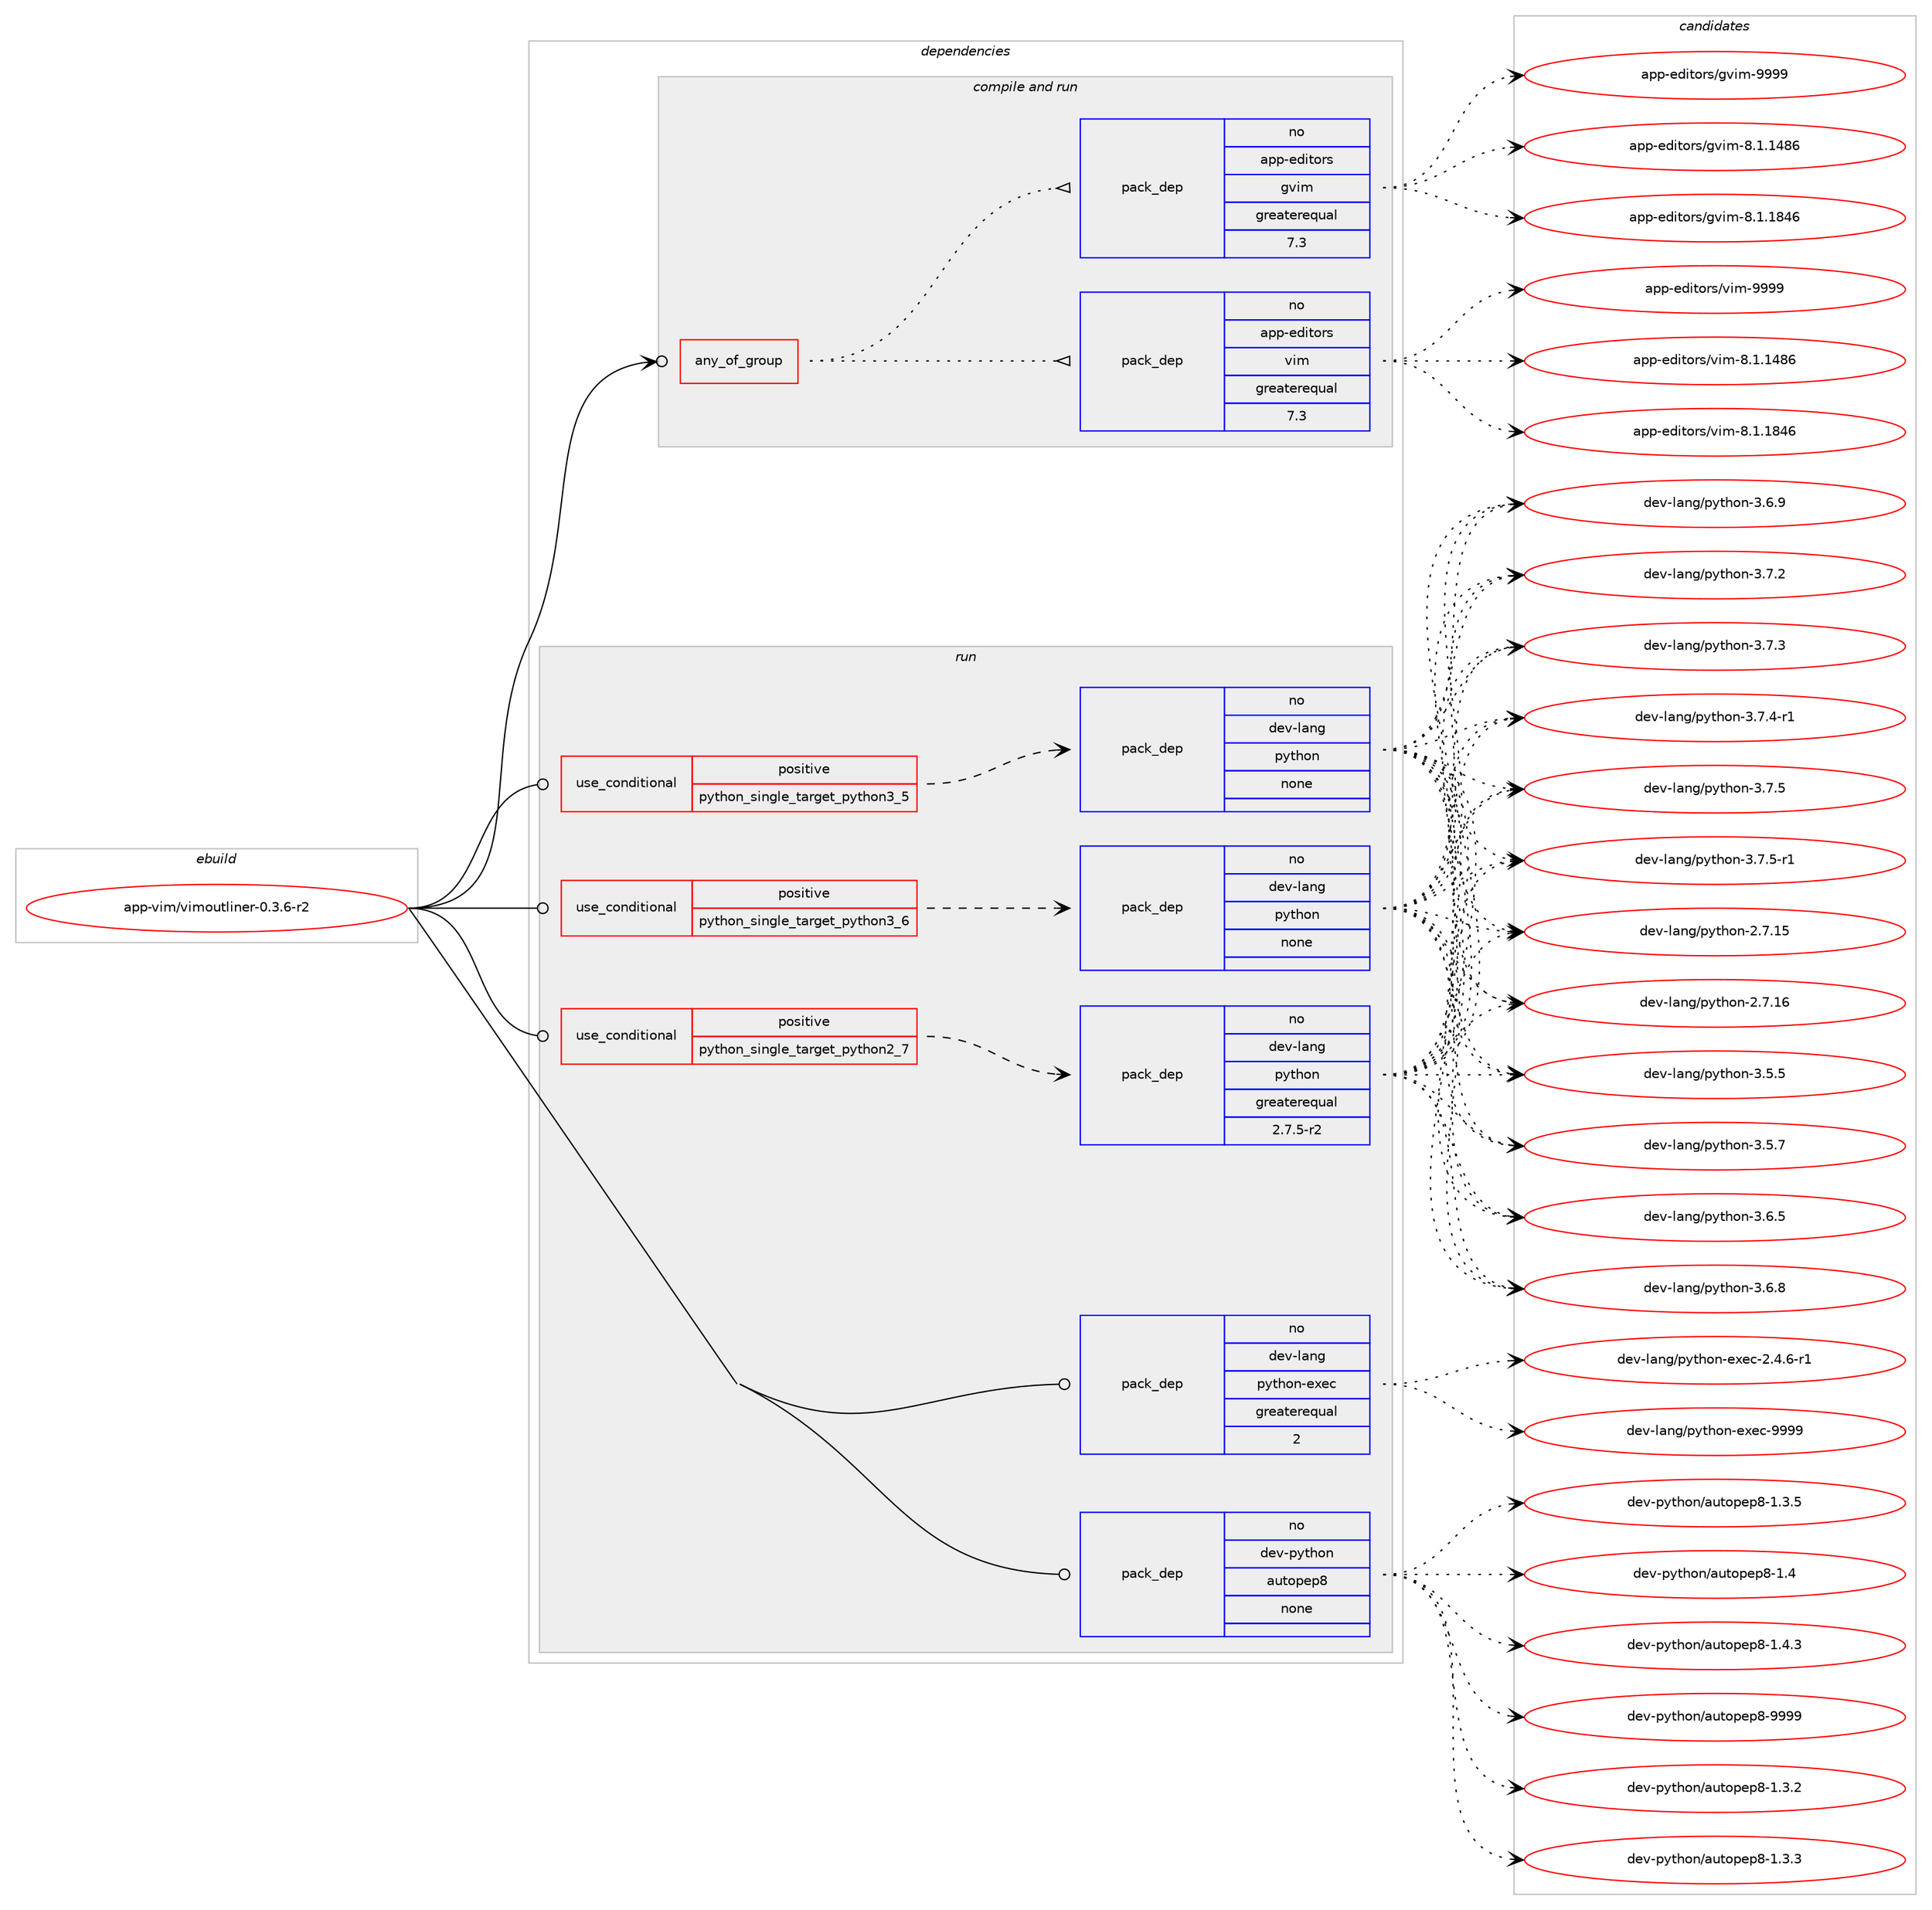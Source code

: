 digraph prolog {

# *************
# Graph options
# *************

newrank=true;
concentrate=true;
compound=true;
graph [rankdir=LR,fontname=Helvetica,fontsize=10,ranksep=1.5];#, ranksep=2.5, nodesep=0.2];
edge  [arrowhead=vee];
node  [fontname=Helvetica,fontsize=10];

# **********
# The ebuild
# **********

subgraph cluster_leftcol {
color=gray;
rank=same;
label=<<i>ebuild</i>>;
id [label="app-vim/vimoutliner-0.3.6-r2", color=red, width=4, href="../app-vim/vimoutliner-0.3.6-r2.svg"];
}

# ****************
# The dependencies
# ****************

subgraph cluster_midcol {
color=gray;
label=<<i>dependencies</i>>;
subgraph cluster_compile {
fillcolor="#eeeeee";
style=filled;
label=<<i>compile</i>>;
}
subgraph cluster_compileandrun {
fillcolor="#eeeeee";
style=filled;
label=<<i>compile and run</i>>;
subgraph any9213 {
dependency514487 [label=<<TABLE BORDER="0" CELLBORDER="1" CELLSPACING="0" CELLPADDING="4"><TR><TD CELLPADDING="10">any_of_group</TD></TR></TABLE>>, shape=none, color=red];subgraph pack382716 {
dependency514488 [label=<<TABLE BORDER="0" CELLBORDER="1" CELLSPACING="0" CELLPADDING="4" WIDTH="220"><TR><TD ROWSPAN="6" CELLPADDING="30">pack_dep</TD></TR><TR><TD WIDTH="110">no</TD></TR><TR><TD>app-editors</TD></TR><TR><TD>vim</TD></TR><TR><TD>greaterequal</TD></TR><TR><TD>7.3</TD></TR></TABLE>>, shape=none, color=blue];
}
dependency514487:e -> dependency514488:w [weight=20,style="dotted",arrowhead="oinv"];
subgraph pack382717 {
dependency514489 [label=<<TABLE BORDER="0" CELLBORDER="1" CELLSPACING="0" CELLPADDING="4" WIDTH="220"><TR><TD ROWSPAN="6" CELLPADDING="30">pack_dep</TD></TR><TR><TD WIDTH="110">no</TD></TR><TR><TD>app-editors</TD></TR><TR><TD>gvim</TD></TR><TR><TD>greaterequal</TD></TR><TR><TD>7.3</TD></TR></TABLE>>, shape=none, color=blue];
}
dependency514487:e -> dependency514489:w [weight=20,style="dotted",arrowhead="oinv"];
}
id:e -> dependency514487:w [weight=20,style="solid",arrowhead="odotvee"];
}
subgraph cluster_run {
fillcolor="#eeeeee";
style=filled;
label=<<i>run</i>>;
subgraph cond122230 {
dependency514490 [label=<<TABLE BORDER="0" CELLBORDER="1" CELLSPACING="0" CELLPADDING="4"><TR><TD ROWSPAN="3" CELLPADDING="10">use_conditional</TD></TR><TR><TD>positive</TD></TR><TR><TD>python_single_target_python2_7</TD></TR></TABLE>>, shape=none, color=red];
subgraph pack382718 {
dependency514491 [label=<<TABLE BORDER="0" CELLBORDER="1" CELLSPACING="0" CELLPADDING="4" WIDTH="220"><TR><TD ROWSPAN="6" CELLPADDING="30">pack_dep</TD></TR><TR><TD WIDTH="110">no</TD></TR><TR><TD>dev-lang</TD></TR><TR><TD>python</TD></TR><TR><TD>greaterequal</TD></TR><TR><TD>2.7.5-r2</TD></TR></TABLE>>, shape=none, color=blue];
}
dependency514490:e -> dependency514491:w [weight=20,style="dashed",arrowhead="vee"];
}
id:e -> dependency514490:w [weight=20,style="solid",arrowhead="odot"];
subgraph cond122231 {
dependency514492 [label=<<TABLE BORDER="0" CELLBORDER="1" CELLSPACING="0" CELLPADDING="4"><TR><TD ROWSPAN="3" CELLPADDING="10">use_conditional</TD></TR><TR><TD>positive</TD></TR><TR><TD>python_single_target_python3_5</TD></TR></TABLE>>, shape=none, color=red];
subgraph pack382719 {
dependency514493 [label=<<TABLE BORDER="0" CELLBORDER="1" CELLSPACING="0" CELLPADDING="4" WIDTH="220"><TR><TD ROWSPAN="6" CELLPADDING="30">pack_dep</TD></TR><TR><TD WIDTH="110">no</TD></TR><TR><TD>dev-lang</TD></TR><TR><TD>python</TD></TR><TR><TD>none</TD></TR><TR><TD></TD></TR></TABLE>>, shape=none, color=blue];
}
dependency514492:e -> dependency514493:w [weight=20,style="dashed",arrowhead="vee"];
}
id:e -> dependency514492:w [weight=20,style="solid",arrowhead="odot"];
subgraph cond122232 {
dependency514494 [label=<<TABLE BORDER="0" CELLBORDER="1" CELLSPACING="0" CELLPADDING="4"><TR><TD ROWSPAN="3" CELLPADDING="10">use_conditional</TD></TR><TR><TD>positive</TD></TR><TR><TD>python_single_target_python3_6</TD></TR></TABLE>>, shape=none, color=red];
subgraph pack382720 {
dependency514495 [label=<<TABLE BORDER="0" CELLBORDER="1" CELLSPACING="0" CELLPADDING="4" WIDTH="220"><TR><TD ROWSPAN="6" CELLPADDING="30">pack_dep</TD></TR><TR><TD WIDTH="110">no</TD></TR><TR><TD>dev-lang</TD></TR><TR><TD>python</TD></TR><TR><TD>none</TD></TR><TR><TD></TD></TR></TABLE>>, shape=none, color=blue];
}
dependency514494:e -> dependency514495:w [weight=20,style="dashed",arrowhead="vee"];
}
id:e -> dependency514494:w [weight=20,style="solid",arrowhead="odot"];
subgraph pack382721 {
dependency514496 [label=<<TABLE BORDER="0" CELLBORDER="1" CELLSPACING="0" CELLPADDING="4" WIDTH="220"><TR><TD ROWSPAN="6" CELLPADDING="30">pack_dep</TD></TR><TR><TD WIDTH="110">no</TD></TR><TR><TD>dev-lang</TD></TR><TR><TD>python-exec</TD></TR><TR><TD>greaterequal</TD></TR><TR><TD>2</TD></TR></TABLE>>, shape=none, color=blue];
}
id:e -> dependency514496:w [weight=20,style="solid",arrowhead="odot"];
subgraph pack382722 {
dependency514497 [label=<<TABLE BORDER="0" CELLBORDER="1" CELLSPACING="0" CELLPADDING="4" WIDTH="220"><TR><TD ROWSPAN="6" CELLPADDING="30">pack_dep</TD></TR><TR><TD WIDTH="110">no</TD></TR><TR><TD>dev-python</TD></TR><TR><TD>autopep8</TD></TR><TR><TD>none</TD></TR><TR><TD></TD></TR></TABLE>>, shape=none, color=blue];
}
id:e -> dependency514497:w [weight=20,style="solid",arrowhead="odot"];
}
}

# **************
# The candidates
# **************

subgraph cluster_choices {
rank=same;
color=gray;
label=<<i>candidates</i>>;

subgraph choice382716 {
color=black;
nodesep=1;
choice971121124510110010511611111411547118105109455646494649525654 [label="app-editors/vim-8.1.1486", color=red, width=4,href="../app-editors/vim-8.1.1486.svg"];
choice971121124510110010511611111411547118105109455646494649565254 [label="app-editors/vim-8.1.1846", color=red, width=4,href="../app-editors/vim-8.1.1846.svg"];
choice9711211245101100105116111114115471181051094557575757 [label="app-editors/vim-9999", color=red, width=4,href="../app-editors/vim-9999.svg"];
dependency514488:e -> choice971121124510110010511611111411547118105109455646494649525654:w [style=dotted,weight="100"];
dependency514488:e -> choice971121124510110010511611111411547118105109455646494649565254:w [style=dotted,weight="100"];
dependency514488:e -> choice9711211245101100105116111114115471181051094557575757:w [style=dotted,weight="100"];
}
subgraph choice382717 {
color=black;
nodesep=1;
choice971121124510110010511611111411547103118105109455646494649525654 [label="app-editors/gvim-8.1.1486", color=red, width=4,href="../app-editors/gvim-8.1.1486.svg"];
choice971121124510110010511611111411547103118105109455646494649565254 [label="app-editors/gvim-8.1.1846", color=red, width=4,href="../app-editors/gvim-8.1.1846.svg"];
choice9711211245101100105116111114115471031181051094557575757 [label="app-editors/gvim-9999", color=red, width=4,href="../app-editors/gvim-9999.svg"];
dependency514489:e -> choice971121124510110010511611111411547103118105109455646494649525654:w [style=dotted,weight="100"];
dependency514489:e -> choice971121124510110010511611111411547103118105109455646494649565254:w [style=dotted,weight="100"];
dependency514489:e -> choice9711211245101100105116111114115471031181051094557575757:w [style=dotted,weight="100"];
}
subgraph choice382718 {
color=black;
nodesep=1;
choice10010111845108971101034711212111610411111045504655464953 [label="dev-lang/python-2.7.15", color=red, width=4,href="../dev-lang/python-2.7.15.svg"];
choice10010111845108971101034711212111610411111045504655464954 [label="dev-lang/python-2.7.16", color=red, width=4,href="../dev-lang/python-2.7.16.svg"];
choice100101118451089711010347112121116104111110455146534653 [label="dev-lang/python-3.5.5", color=red, width=4,href="../dev-lang/python-3.5.5.svg"];
choice100101118451089711010347112121116104111110455146534655 [label="dev-lang/python-3.5.7", color=red, width=4,href="../dev-lang/python-3.5.7.svg"];
choice100101118451089711010347112121116104111110455146544653 [label="dev-lang/python-3.6.5", color=red, width=4,href="../dev-lang/python-3.6.5.svg"];
choice100101118451089711010347112121116104111110455146544656 [label="dev-lang/python-3.6.8", color=red, width=4,href="../dev-lang/python-3.6.8.svg"];
choice100101118451089711010347112121116104111110455146544657 [label="dev-lang/python-3.6.9", color=red, width=4,href="../dev-lang/python-3.6.9.svg"];
choice100101118451089711010347112121116104111110455146554650 [label="dev-lang/python-3.7.2", color=red, width=4,href="../dev-lang/python-3.7.2.svg"];
choice100101118451089711010347112121116104111110455146554651 [label="dev-lang/python-3.7.3", color=red, width=4,href="../dev-lang/python-3.7.3.svg"];
choice1001011184510897110103471121211161041111104551465546524511449 [label="dev-lang/python-3.7.4-r1", color=red, width=4,href="../dev-lang/python-3.7.4-r1.svg"];
choice100101118451089711010347112121116104111110455146554653 [label="dev-lang/python-3.7.5", color=red, width=4,href="../dev-lang/python-3.7.5.svg"];
choice1001011184510897110103471121211161041111104551465546534511449 [label="dev-lang/python-3.7.5-r1", color=red, width=4,href="../dev-lang/python-3.7.5-r1.svg"];
dependency514491:e -> choice10010111845108971101034711212111610411111045504655464953:w [style=dotted,weight="100"];
dependency514491:e -> choice10010111845108971101034711212111610411111045504655464954:w [style=dotted,weight="100"];
dependency514491:e -> choice100101118451089711010347112121116104111110455146534653:w [style=dotted,weight="100"];
dependency514491:e -> choice100101118451089711010347112121116104111110455146534655:w [style=dotted,weight="100"];
dependency514491:e -> choice100101118451089711010347112121116104111110455146544653:w [style=dotted,weight="100"];
dependency514491:e -> choice100101118451089711010347112121116104111110455146544656:w [style=dotted,weight="100"];
dependency514491:e -> choice100101118451089711010347112121116104111110455146544657:w [style=dotted,weight="100"];
dependency514491:e -> choice100101118451089711010347112121116104111110455146554650:w [style=dotted,weight="100"];
dependency514491:e -> choice100101118451089711010347112121116104111110455146554651:w [style=dotted,weight="100"];
dependency514491:e -> choice1001011184510897110103471121211161041111104551465546524511449:w [style=dotted,weight="100"];
dependency514491:e -> choice100101118451089711010347112121116104111110455146554653:w [style=dotted,weight="100"];
dependency514491:e -> choice1001011184510897110103471121211161041111104551465546534511449:w [style=dotted,weight="100"];
}
subgraph choice382719 {
color=black;
nodesep=1;
choice10010111845108971101034711212111610411111045504655464953 [label="dev-lang/python-2.7.15", color=red, width=4,href="../dev-lang/python-2.7.15.svg"];
choice10010111845108971101034711212111610411111045504655464954 [label="dev-lang/python-2.7.16", color=red, width=4,href="../dev-lang/python-2.7.16.svg"];
choice100101118451089711010347112121116104111110455146534653 [label="dev-lang/python-3.5.5", color=red, width=4,href="../dev-lang/python-3.5.5.svg"];
choice100101118451089711010347112121116104111110455146534655 [label="dev-lang/python-3.5.7", color=red, width=4,href="../dev-lang/python-3.5.7.svg"];
choice100101118451089711010347112121116104111110455146544653 [label="dev-lang/python-3.6.5", color=red, width=4,href="../dev-lang/python-3.6.5.svg"];
choice100101118451089711010347112121116104111110455146544656 [label="dev-lang/python-3.6.8", color=red, width=4,href="../dev-lang/python-3.6.8.svg"];
choice100101118451089711010347112121116104111110455146544657 [label="dev-lang/python-3.6.9", color=red, width=4,href="../dev-lang/python-3.6.9.svg"];
choice100101118451089711010347112121116104111110455146554650 [label="dev-lang/python-3.7.2", color=red, width=4,href="../dev-lang/python-3.7.2.svg"];
choice100101118451089711010347112121116104111110455146554651 [label="dev-lang/python-3.7.3", color=red, width=4,href="../dev-lang/python-3.7.3.svg"];
choice1001011184510897110103471121211161041111104551465546524511449 [label="dev-lang/python-3.7.4-r1", color=red, width=4,href="../dev-lang/python-3.7.4-r1.svg"];
choice100101118451089711010347112121116104111110455146554653 [label="dev-lang/python-3.7.5", color=red, width=4,href="../dev-lang/python-3.7.5.svg"];
choice1001011184510897110103471121211161041111104551465546534511449 [label="dev-lang/python-3.7.5-r1", color=red, width=4,href="../dev-lang/python-3.7.5-r1.svg"];
dependency514493:e -> choice10010111845108971101034711212111610411111045504655464953:w [style=dotted,weight="100"];
dependency514493:e -> choice10010111845108971101034711212111610411111045504655464954:w [style=dotted,weight="100"];
dependency514493:e -> choice100101118451089711010347112121116104111110455146534653:w [style=dotted,weight="100"];
dependency514493:e -> choice100101118451089711010347112121116104111110455146534655:w [style=dotted,weight="100"];
dependency514493:e -> choice100101118451089711010347112121116104111110455146544653:w [style=dotted,weight="100"];
dependency514493:e -> choice100101118451089711010347112121116104111110455146544656:w [style=dotted,weight="100"];
dependency514493:e -> choice100101118451089711010347112121116104111110455146544657:w [style=dotted,weight="100"];
dependency514493:e -> choice100101118451089711010347112121116104111110455146554650:w [style=dotted,weight="100"];
dependency514493:e -> choice100101118451089711010347112121116104111110455146554651:w [style=dotted,weight="100"];
dependency514493:e -> choice1001011184510897110103471121211161041111104551465546524511449:w [style=dotted,weight="100"];
dependency514493:e -> choice100101118451089711010347112121116104111110455146554653:w [style=dotted,weight="100"];
dependency514493:e -> choice1001011184510897110103471121211161041111104551465546534511449:w [style=dotted,weight="100"];
}
subgraph choice382720 {
color=black;
nodesep=1;
choice10010111845108971101034711212111610411111045504655464953 [label="dev-lang/python-2.7.15", color=red, width=4,href="../dev-lang/python-2.7.15.svg"];
choice10010111845108971101034711212111610411111045504655464954 [label="dev-lang/python-2.7.16", color=red, width=4,href="../dev-lang/python-2.7.16.svg"];
choice100101118451089711010347112121116104111110455146534653 [label="dev-lang/python-3.5.5", color=red, width=4,href="../dev-lang/python-3.5.5.svg"];
choice100101118451089711010347112121116104111110455146534655 [label="dev-lang/python-3.5.7", color=red, width=4,href="../dev-lang/python-3.5.7.svg"];
choice100101118451089711010347112121116104111110455146544653 [label="dev-lang/python-3.6.5", color=red, width=4,href="../dev-lang/python-3.6.5.svg"];
choice100101118451089711010347112121116104111110455146544656 [label="dev-lang/python-3.6.8", color=red, width=4,href="../dev-lang/python-3.6.8.svg"];
choice100101118451089711010347112121116104111110455146544657 [label="dev-lang/python-3.6.9", color=red, width=4,href="../dev-lang/python-3.6.9.svg"];
choice100101118451089711010347112121116104111110455146554650 [label="dev-lang/python-3.7.2", color=red, width=4,href="../dev-lang/python-3.7.2.svg"];
choice100101118451089711010347112121116104111110455146554651 [label="dev-lang/python-3.7.3", color=red, width=4,href="../dev-lang/python-3.7.3.svg"];
choice1001011184510897110103471121211161041111104551465546524511449 [label="dev-lang/python-3.7.4-r1", color=red, width=4,href="../dev-lang/python-3.7.4-r1.svg"];
choice100101118451089711010347112121116104111110455146554653 [label="dev-lang/python-3.7.5", color=red, width=4,href="../dev-lang/python-3.7.5.svg"];
choice1001011184510897110103471121211161041111104551465546534511449 [label="dev-lang/python-3.7.5-r1", color=red, width=4,href="../dev-lang/python-3.7.5-r1.svg"];
dependency514495:e -> choice10010111845108971101034711212111610411111045504655464953:w [style=dotted,weight="100"];
dependency514495:e -> choice10010111845108971101034711212111610411111045504655464954:w [style=dotted,weight="100"];
dependency514495:e -> choice100101118451089711010347112121116104111110455146534653:w [style=dotted,weight="100"];
dependency514495:e -> choice100101118451089711010347112121116104111110455146534655:w [style=dotted,weight="100"];
dependency514495:e -> choice100101118451089711010347112121116104111110455146544653:w [style=dotted,weight="100"];
dependency514495:e -> choice100101118451089711010347112121116104111110455146544656:w [style=dotted,weight="100"];
dependency514495:e -> choice100101118451089711010347112121116104111110455146544657:w [style=dotted,weight="100"];
dependency514495:e -> choice100101118451089711010347112121116104111110455146554650:w [style=dotted,weight="100"];
dependency514495:e -> choice100101118451089711010347112121116104111110455146554651:w [style=dotted,weight="100"];
dependency514495:e -> choice1001011184510897110103471121211161041111104551465546524511449:w [style=dotted,weight="100"];
dependency514495:e -> choice100101118451089711010347112121116104111110455146554653:w [style=dotted,weight="100"];
dependency514495:e -> choice1001011184510897110103471121211161041111104551465546534511449:w [style=dotted,weight="100"];
}
subgraph choice382721 {
color=black;
nodesep=1;
choice10010111845108971101034711212111610411111045101120101994550465246544511449 [label="dev-lang/python-exec-2.4.6-r1", color=red, width=4,href="../dev-lang/python-exec-2.4.6-r1.svg"];
choice10010111845108971101034711212111610411111045101120101994557575757 [label="dev-lang/python-exec-9999", color=red, width=4,href="../dev-lang/python-exec-9999.svg"];
dependency514496:e -> choice10010111845108971101034711212111610411111045101120101994550465246544511449:w [style=dotted,weight="100"];
dependency514496:e -> choice10010111845108971101034711212111610411111045101120101994557575757:w [style=dotted,weight="100"];
}
subgraph choice382722 {
color=black;
nodesep=1;
choice10010111845112121116104111110479711711611111210111256454946514650 [label="dev-python/autopep8-1.3.2", color=red, width=4,href="../dev-python/autopep8-1.3.2.svg"];
choice10010111845112121116104111110479711711611111210111256454946514651 [label="dev-python/autopep8-1.3.3", color=red, width=4,href="../dev-python/autopep8-1.3.3.svg"];
choice10010111845112121116104111110479711711611111210111256454946514653 [label="dev-python/autopep8-1.3.5", color=red, width=4,href="../dev-python/autopep8-1.3.5.svg"];
choice1001011184511212111610411111047971171161111121011125645494652 [label="dev-python/autopep8-1.4", color=red, width=4,href="../dev-python/autopep8-1.4.svg"];
choice10010111845112121116104111110479711711611111210111256454946524651 [label="dev-python/autopep8-1.4.3", color=red, width=4,href="../dev-python/autopep8-1.4.3.svg"];
choice100101118451121211161041111104797117116111112101112564557575757 [label="dev-python/autopep8-9999", color=red, width=4,href="../dev-python/autopep8-9999.svg"];
dependency514497:e -> choice10010111845112121116104111110479711711611111210111256454946514650:w [style=dotted,weight="100"];
dependency514497:e -> choice10010111845112121116104111110479711711611111210111256454946514651:w [style=dotted,weight="100"];
dependency514497:e -> choice10010111845112121116104111110479711711611111210111256454946514653:w [style=dotted,weight="100"];
dependency514497:e -> choice1001011184511212111610411111047971171161111121011125645494652:w [style=dotted,weight="100"];
dependency514497:e -> choice10010111845112121116104111110479711711611111210111256454946524651:w [style=dotted,weight="100"];
dependency514497:e -> choice100101118451121211161041111104797117116111112101112564557575757:w [style=dotted,weight="100"];
}
}

}

